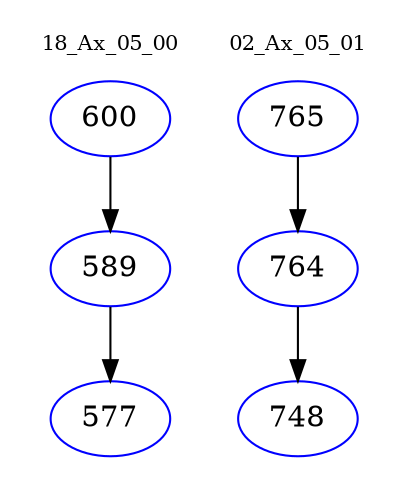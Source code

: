 digraph{
subgraph cluster_0 {
color = white
label = "18_Ax_05_00";
fontsize=10;
T0_600 [label="600", color="blue"]
T0_600 -> T0_589 [color="black"]
T0_589 [label="589", color="blue"]
T0_589 -> T0_577 [color="black"]
T0_577 [label="577", color="blue"]
}
subgraph cluster_1 {
color = white
label = "02_Ax_05_01";
fontsize=10;
T1_765 [label="765", color="blue"]
T1_765 -> T1_764 [color="black"]
T1_764 [label="764", color="blue"]
T1_764 -> T1_748 [color="black"]
T1_748 [label="748", color="blue"]
}
}
